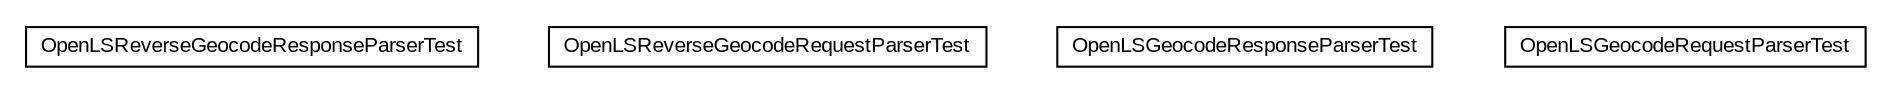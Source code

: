 #!/usr/local/bin/dot
#
# Class diagram 
# Generated by UMLGraph version R5_6-24-gf6e263 (http://www.umlgraph.org/)
#

digraph G {
	edge [fontname="arial",fontsize=10,labelfontname="arial",labelfontsize=10];
	node [fontname="arial",fontsize=10,shape=plaintext];
	nodesep=0.25;
	ranksep=0.5;
	// nl.mineleni.openls.parser.OpenLSReverseGeocodeResponseParserTest
	c370 [label=<<table title="nl.mineleni.openls.parser.OpenLSReverseGeocodeResponseParserTest" border="0" cellborder="1" cellspacing="0" cellpadding="2" port="p" href="./OpenLSReverseGeocodeResponseParserTest.html">
		<tr><td><table border="0" cellspacing="0" cellpadding="1">
<tr><td align="center" balign="center"> OpenLSReverseGeocodeResponseParserTest </td></tr>
		</table></td></tr>
		</table>>, URL="./OpenLSReverseGeocodeResponseParserTest.html", fontname="arial", fontcolor="black", fontsize=10.0];
	// nl.mineleni.openls.parser.OpenLSReverseGeocodeRequestParserTest
	c371 [label=<<table title="nl.mineleni.openls.parser.OpenLSReverseGeocodeRequestParserTest" border="0" cellborder="1" cellspacing="0" cellpadding="2" port="p" href="./OpenLSReverseGeocodeRequestParserTest.html">
		<tr><td><table border="0" cellspacing="0" cellpadding="1">
<tr><td align="center" balign="center"> OpenLSReverseGeocodeRequestParserTest </td></tr>
		</table></td></tr>
		</table>>, URL="./OpenLSReverseGeocodeRequestParserTest.html", fontname="arial", fontcolor="black", fontsize=10.0];
	// nl.mineleni.openls.parser.OpenLSGeocodeResponseParserTest
	c372 [label=<<table title="nl.mineleni.openls.parser.OpenLSGeocodeResponseParserTest" border="0" cellborder="1" cellspacing="0" cellpadding="2" port="p" href="./OpenLSGeocodeResponseParserTest.html">
		<tr><td><table border="0" cellspacing="0" cellpadding="1">
<tr><td align="center" balign="center"> OpenLSGeocodeResponseParserTest </td></tr>
		</table></td></tr>
		</table>>, URL="./OpenLSGeocodeResponseParserTest.html", fontname="arial", fontcolor="black", fontsize=10.0];
	// nl.mineleni.openls.parser.OpenLSGeocodeRequestParserTest
	c373 [label=<<table title="nl.mineleni.openls.parser.OpenLSGeocodeRequestParserTest" border="0" cellborder="1" cellspacing="0" cellpadding="2" port="p" href="./OpenLSGeocodeRequestParserTest.html">
		<tr><td><table border="0" cellspacing="0" cellpadding="1">
<tr><td align="center" balign="center"> OpenLSGeocodeRequestParserTest </td></tr>
		</table></td></tr>
		</table>>, URL="./OpenLSGeocodeRequestParserTest.html", fontname="arial", fontcolor="black", fontsize=10.0];
}

